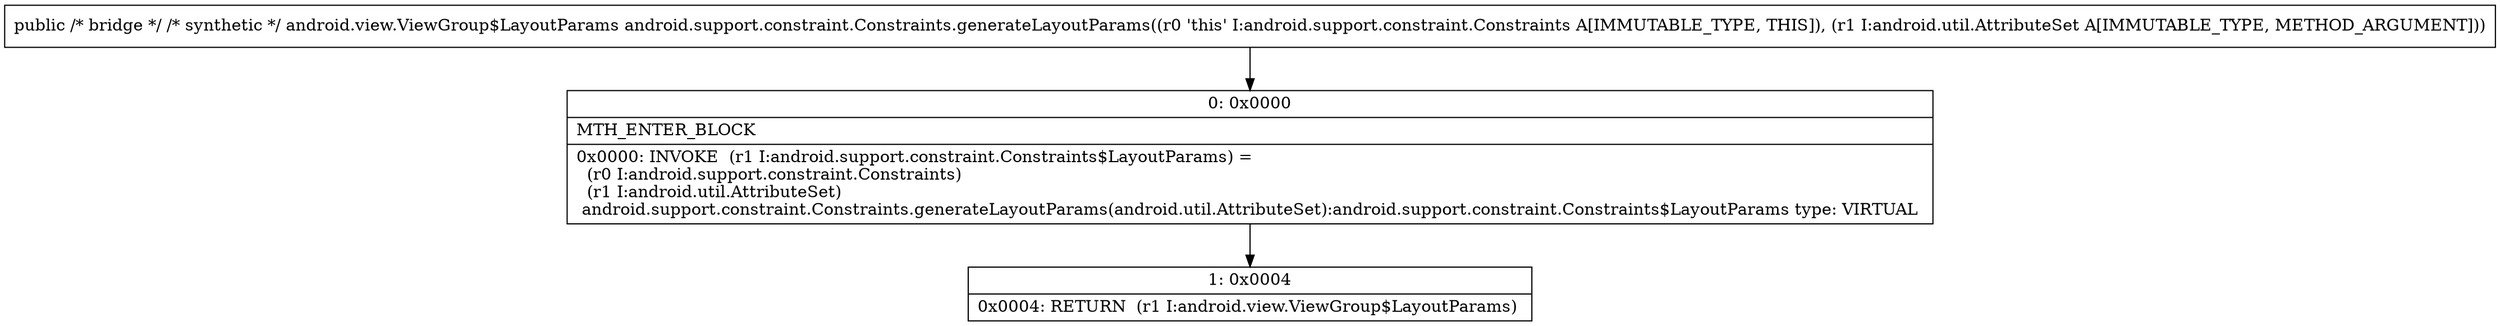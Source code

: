 digraph "CFG forandroid.support.constraint.Constraints.generateLayoutParams(Landroid\/util\/AttributeSet;)Landroid\/view\/ViewGroup$LayoutParams;" {
Node_0 [shape=record,label="{0\:\ 0x0000|MTH_ENTER_BLOCK\l|0x0000: INVOKE  (r1 I:android.support.constraint.Constraints$LayoutParams) = \l  (r0 I:android.support.constraint.Constraints)\l  (r1 I:android.util.AttributeSet)\l android.support.constraint.Constraints.generateLayoutParams(android.util.AttributeSet):android.support.constraint.Constraints$LayoutParams type: VIRTUAL \l}"];
Node_1 [shape=record,label="{1\:\ 0x0004|0x0004: RETURN  (r1 I:android.view.ViewGroup$LayoutParams) \l}"];
MethodNode[shape=record,label="{public \/* bridge *\/ \/* synthetic *\/ android.view.ViewGroup$LayoutParams android.support.constraint.Constraints.generateLayoutParams((r0 'this' I:android.support.constraint.Constraints A[IMMUTABLE_TYPE, THIS]), (r1 I:android.util.AttributeSet A[IMMUTABLE_TYPE, METHOD_ARGUMENT])) }"];
MethodNode -> Node_0;
Node_0 -> Node_1;
}

